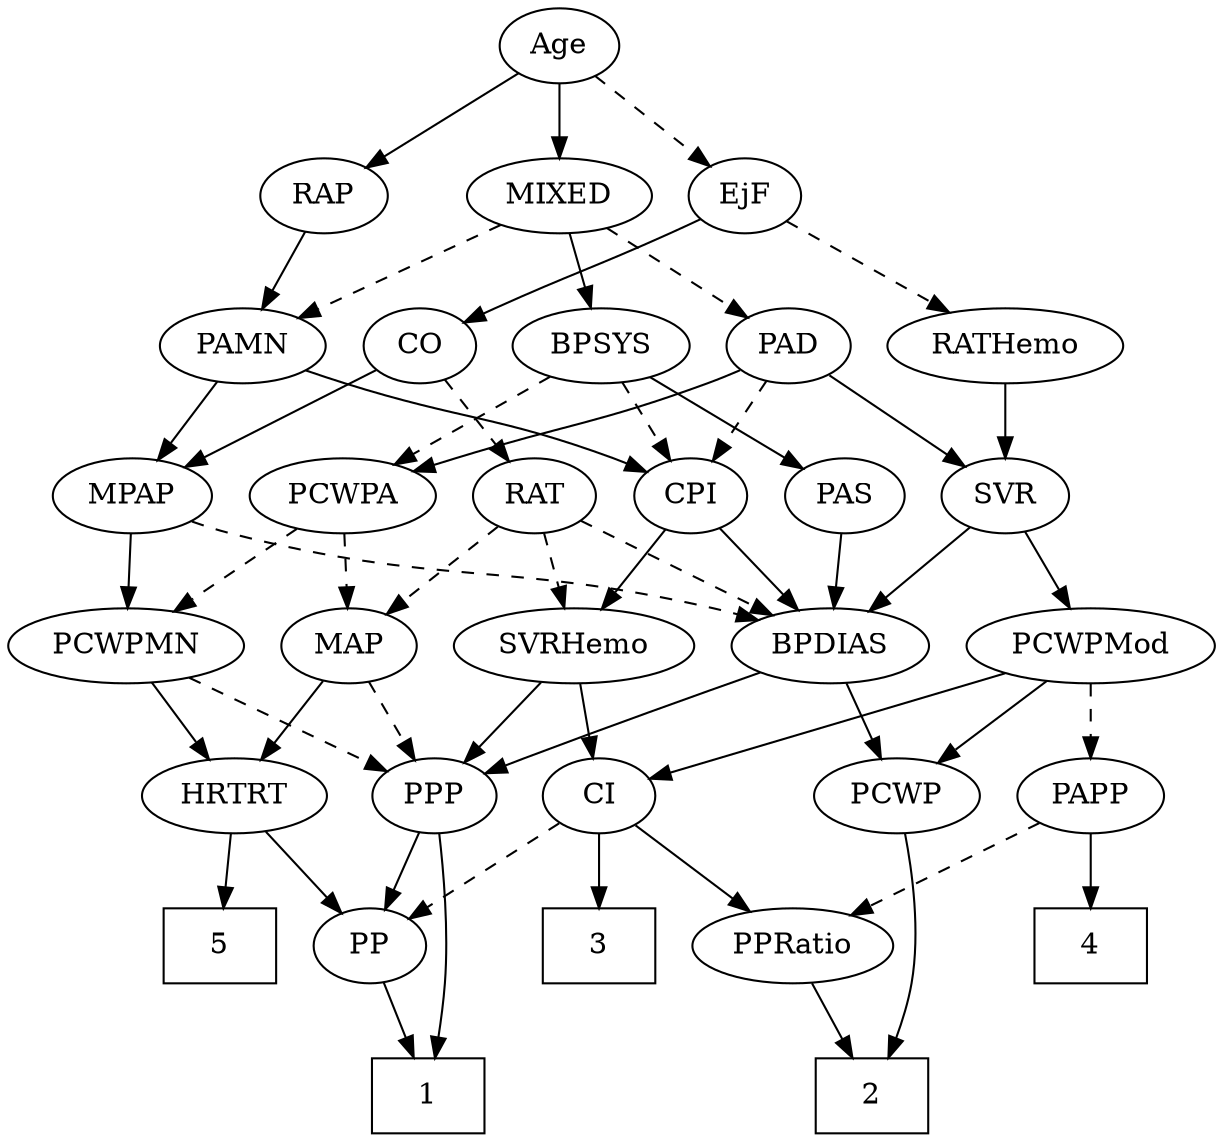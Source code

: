 strict digraph {
	graph [bb="0,0,522.04,540"];
	node [label="\N"];
	1	[height=0.5,
		pos="173.05,18",
		shape=box,
		width=0.75];
	2	[height=0.5,
		pos="374.05,18",
		shape=box,
		width=0.75];
	3	[height=0.5,
		pos="255.05,90",
		shape=box,
		width=0.75];
	4	[height=0.5,
		pos="470.05,90",
		shape=box,
		width=0.75];
	5	[height=0.5,
		pos="73.046,90",
		shape=box,
		width=0.75];
	Age	[height=0.5,
		pos="251.05,522",
		width=0.75];
	EjF	[height=0.5,
		pos="336.05,450",
		width=0.75];
	Age -> EjF	[pos="e,319.71,464.46 267.43,507.5 280.02,497.14 297.58,482.67 311.79,470.97",
		style=dashed];
	RAP	[height=0.5,
		pos="146.05,450",
		width=0.77632];
	Age -> RAP	[pos="e,165.01,463.64 232.27,508.49 215.88,497.55 191.87,481.55 173.34,469.2",
		style=solid];
	MIXED	[height=0.5,
		pos="251.05,450",
		width=1.1193];
	Age -> MIXED	[pos="e,251.05,468.1 251.05,503.7 251.05,495.98 251.05,486.71 251.05,478.11",
		style=solid];
	CO	[height=0.5,
		pos="188.05,378",
		width=0.75];
	EjF -> CO	[pos="e,209.59,389.19 314.53,438.82 289.32,426.9 247.36,407.06 218.74,393.52",
		style=solid];
	RATHemo	[height=0.5,
		pos="451.05,378",
		width=1.3721];
	EjF -> RATHemo	[pos="e,426.52,393.93 355.29,437.28 372.34,426.91 397.59,411.54 417.88,399.19",
		style=dashed];
	PAMN	[height=0.5,
		pos="107.05,378",
		width=1.011];
	RAP -> PAMN	[pos="e,116.31,395.63 137,432.76 132.34,424.4 126.55,414.02 121.31,404.61",
		style=solid];
	BPSYS	[height=0.5,
		pos="271.05,378",
		width=1.0471];
	MIXED -> BPSYS	[pos="e,266.11,396.28 255.89,432.05 258.11,424.26 260.81,414.82 263.31,406.08",
		style=solid];
	PAD	[height=0.5,
		pos="355.05,378",
		width=0.79437];
	MIXED -> PAD	[pos="e,336.22,391.67 272.34,434.67 288.33,423.9 310.36,409.08 327.66,397.43",
		style=dashed];
	MIXED -> PAMN	[pos="e,132.32,391.29 224.63,436.16 201.31,424.82 167.13,408.21 141.63,395.81",
		style=dashed];
	MPAP	[height=0.5,
		pos="52.046,306",
		width=0.97491];
	PCWPMN	[height=0.5,
		pos="50.046,234",
		width=1.3902];
	MPAP -> PCWPMN	[pos="e,50.534,252.1 51.551,287.7 51.331,279.98 51.066,270.71 50.82,262.11",
		style=solid];
	BPDIAS	[height=0.5,
		pos="358.05,234",
		width=1.1735];
	MPAP -> BPDIAS	[pos="e,326.71,246.28 78.283,293.88 84.062,291.71 90.203,289.61 96.046,288 187.76,262.73 214.76,275.11 307.05,252 310.26,251.2 313.56,\
250.29 316.87,249.32",
		style=dashed];
	PAS	[height=0.5,
		pos="378.05,306",
		width=0.75];
	BPSYS -> PAS	[pos="e,359.19,319.33 292.44,363 309.21,352.03 332.66,336.69 350.78,324.84",
		style=solid];
	CPI	[height=0.5,
		pos="306.05,306",
		width=0.75];
	BPSYS -> CPI	[pos="e,297.81,323.47 279.34,360.41 283.48,352.13 288.58,341.92 293.21,332.66",
		style=dashed];
	PCWPA	[height=0.5,
		pos="147.05,306",
		width=1.1555];
	BPSYS -> PCWPA	[pos="e,171.54,320.83 247.72,363.83 228.69,353.09 201.57,337.78 180.27,325.75",
		style=dashed];
	PAD -> CPI	[pos="e,317.12,322.82 343.93,361.12 337.72,352.26 329.87,341.04 322.93,331.12",
		style=dashed];
	SVR	[height=0.5,
		pos="451.05,306",
		width=0.77632];
	PAD -> SVR	[pos="e,433.07,320.11 373.1,363.83 387.72,353.18 408.5,338.02 424.93,326.04",
		style=solid];
	PAD -> PCWPA	[pos="e,178.83,317.76 332.95,366.24 328.1,364.05 322.94,361.85 318.05,360 265.95,340.33 251.13,340.81 198.05,324 194.93,323.01 191.72,\
321.98 188.48,320.93",
		style=solid];
	CO -> MPAP	[pos="e,76.112,319.39 167.39,366.37 145.55,355.13 110.78,337.23 85.114,324.02",
		style=solid];
	RAT	[height=0.5,
		pos="234.05,306",
		width=0.75827];
	CO -> RAT	[pos="e,223.65,322.82 198.48,361.12 204.25,352.34 211.53,341.26 218,331.42",
		style=dashed];
	PAS -> BPDIAS	[pos="e,362.98,252.28 373.2,288.05 370.98,280.26 368.28,270.82 365.78,262.08",
		style=solid];
	PAMN -> MPAP	[pos="e,64.733,323.15 94.289,360.76 87.348,351.93 78.626,340.83 70.913,331.01",
		style=solid];
	PAMN -> CPI	[pos="e,284.95,317.59 135.03,366.11 140.64,364.01 146.51,361.89 152.05,360 203.94,342.3 218.9,343.76 270.05,324 271.88,323.29 273.76,322.53 \
275.64,321.73",
		style=solid];
	RATHemo -> SVR	[pos="e,451.05,324.1 451.05,359.7 451.05,351.98 451.05,342.71 451.05,334.11",
		style=solid];
	SVRHemo	[height=0.5,
		pos="248.05,234",
		width=1.3902];
	CPI -> SVRHemo	[pos="e,261.82,251.63 293.46,289.81 286.1,280.93 276.63,269.5 268.25,259.39",
		style=solid];
	CPI -> BPDIAS	[pos="e,345.81,251.47 317.59,289.46 324.07,280.74 332.3,269.65 339.65,259.76",
		style=solid];
	RAT -> SVRHemo	[pos="e,244.59,252.28 237.43,288.05 238.98,280.35 240.84,271.03 242.57,262.36",
		style=dashed];
	RAT -> BPDIAS	[pos="e,333.59,248.8 254.24,293.6 273.3,282.84 302.23,266.51 324.71,253.82",
		style=dashed];
	MAP	[height=0.5,
		pos="149.05,234",
		width=0.84854];
	RAT -> MAP	[pos="e,166.26,249.18 217.66,291.5 205.32,281.34 188.18,267.23 174.12,255.65",
		style=dashed];
	PCWPMod	[height=0.5,
		pos="470.05,234",
		width=1.4443];
	SVR -> PCWPMod	[pos="e,465.36,252.28 455.64,288.05 457.76,280.26 460.32,270.82 462.7,262.08",
		style=solid];
	SVR -> BPDIAS	[pos="e,378.04,250.05 433.55,291.83 420.23,281.81 401.63,267.81 386.22,256.21",
		style=solid];
	PCWP	[height=0.5,
		pos="385.05,162",
		width=0.97491];
	PCWPMod -> PCWP	[pos="e,402.81,177.63 450.76,217.12 438.94,207.39 423.68,194.82 410.84,184.24",
		style=solid];
	CI	[height=0.5,
		pos="255.05,162",
		width=0.75];
	PCWPMod -> CI	[pos="e,278.7,170.7 433.57,221.13 392.91,207.88 327.69,186.65 288.35,173.84",
		style=solid];
	PAPP	[height=0.5,
		pos="470.05,162",
		width=0.88464];
	PCWPMod -> PAPP	[pos="e,470.05,180.1 470.05,215.7 470.05,207.98 470.05,198.71 470.05,190.11",
		style=dashed];
	PCWPA -> PCWPMN	[pos="e,71.258,250.31 126.47,290.15 112.9,280.36 94.897,267.37 79.774,256.45",
		style=dashed];
	PCWPA -> MAP	[pos="e,148.56,252.1 147.54,287.7 147.76,279.98 148.03,270.71 148.27,262.11",
		style=dashed];
	PPP	[height=0.5,
		pos="176.05,162",
		width=0.75];
	PCWPMN -> PPP	[pos="e,155.78,174.26 76.153,218.5 96.748,207.05 125.47,191.1 146.83,179.23",
		style=dashed];
	HRTRT	[height=0.5,
		pos="79.046,162",
		width=1.1013];
	PCWPMN -> HRTRT	[pos="e,72.09,179.79 57.066,216.05 60.414,207.97 64.495,198.12 68.228,189.11",
		style=solid];
	SVRHemo -> PPP	[pos="e,190.7,177.25 231.35,216.76 221.45,207.14 208.79,194.84 198.09,184.43",
		style=solid];
	SVRHemo -> CI	[pos="e,253.34,180.1 249.78,215.7 250.55,207.98 251.47,198.71 252.33,190.11",
		style=solid];
	BPDIAS -> PPP	[pos="e,198.79,172.05 327.36,221.42 299.17,210.76 256.24,194.44 219.05,180 215.55,178.64 211.89,177.21 208.26,175.78",
		style=solid];
	BPDIAS -> PCWP	[pos="e,378.57,179.79 364.58,216.05 367.67,208.06 371.42,198.33 374.86,189.4",
		style=solid];
	MAP -> PPP	[pos="e,169.57,179.79 155.58,216.05 158.67,208.06 162.42,198.33 165.86,189.4",
		style=dashed];
	MAP -> HRTRT	[pos="e,94.842,178.8 134.2,218.15 124.9,208.85 112.72,196.67 102.17,186.12",
		style=solid];
	PP	[height=0.5,
		pos="145.05,90",
		width=0.75];
	PP -> 1	[pos="e,166.07,36.447 151.68,72.411 154.86,64.454 158.76,54.722 162.34,45.756",
		style=solid];
	PPP -> 1	[pos="e,176.29,36.112 178.33,143.93 180.42,126 182.92,97 181.05,72 180.41,63.518 179.21,54.336 177.92,46.036",
		style=solid];
	PPP -> PP	[pos="e,152.34,107.47 168.7,144.41 165.03,136.13 160.51,125.92 156.41,116.66",
		style=solid];
	PPRatio	[height=0.5,
		pos="340.05,90",
		width=1.1013];
	PPRatio -> 2	[pos="e,365.65,36.275 348.28,72.055 352.14,64.091 356.85,54.411 361.17,45.51",
		style=solid];
	PCWP -> 2	[pos="e,380.28,36.407 387.66,143.85 389.97,125.87 392.49,96.819 389.05,72 387.86,63.475 385.66,54.394 383.29,46.201",
		style=solid];
	CI -> 3	[pos="e,255.05,108.1 255.05,143.7 255.05,135.98 255.05,126.71 255.05,118.11",
		style=solid];
	CI -> PP	[pos="e,163.99,103.05 235.89,148.81 218.38,137.67 192.29,121.06 172.55,108.5",
		style=dashed];
	CI -> PPRatio	[pos="e,321.64,106.16 271.43,147.5 283.45,137.61 300.02,123.96 313.86,112.56",
		style=solid];
	PAPP -> 4	[pos="e,470.05,108.1 470.05,143.7 470.05,135.98 470.05,126.71 470.05,118.11",
		style=solid];
	PAPP -> PPRatio	[pos="e,364.76,104.31 447.7,148.97 427.32,137.99 396.92,121.63 373.62,109.08",
		style=dashed];
	HRTRT -> 5	[pos="e,74.512,108.1 77.562,143.7 76.901,135.98 76.107,126.71 75.369,118.11",
		style=solid];
	HRTRT -> PP	[pos="e,131.03,105.86 94.022,145.12 102.87,135.73 114.22,123.7 123.96,113.36",
		style=solid];
}
